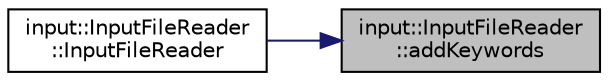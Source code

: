 digraph "input::InputFileReader::addKeywords"
{
 // LATEX_PDF_SIZE
  edge [fontname="Helvetica",fontsize="10",labelfontname="Helvetica",labelfontsize="10"];
  node [fontname="Helvetica",fontsize="10",shape=record];
  rankdir="RL";
  Node1 [label="input::InputFileReader\l::addKeywords",height=0.2,width=0.4,color="black", fillcolor="grey75", style="filled", fontcolor="black",tooltip="collects all the keywords from all the parsers"];
  Node1 -> Node2 [dir="back",color="midnightblue",fontsize="10",style="solid",fontname="Helvetica"];
  Node2 [label="input::InputFileReader\l::InputFileReader",height=0.2,width=0.4,color="black", fillcolor="white", style="filled",URL="$classinput_1_1InputFileReader.html#af3dc87a19e958d9ef8a948a38513b5d3",tooltip="Construct a new Input File Reader:: Input File Reader object."];
}
